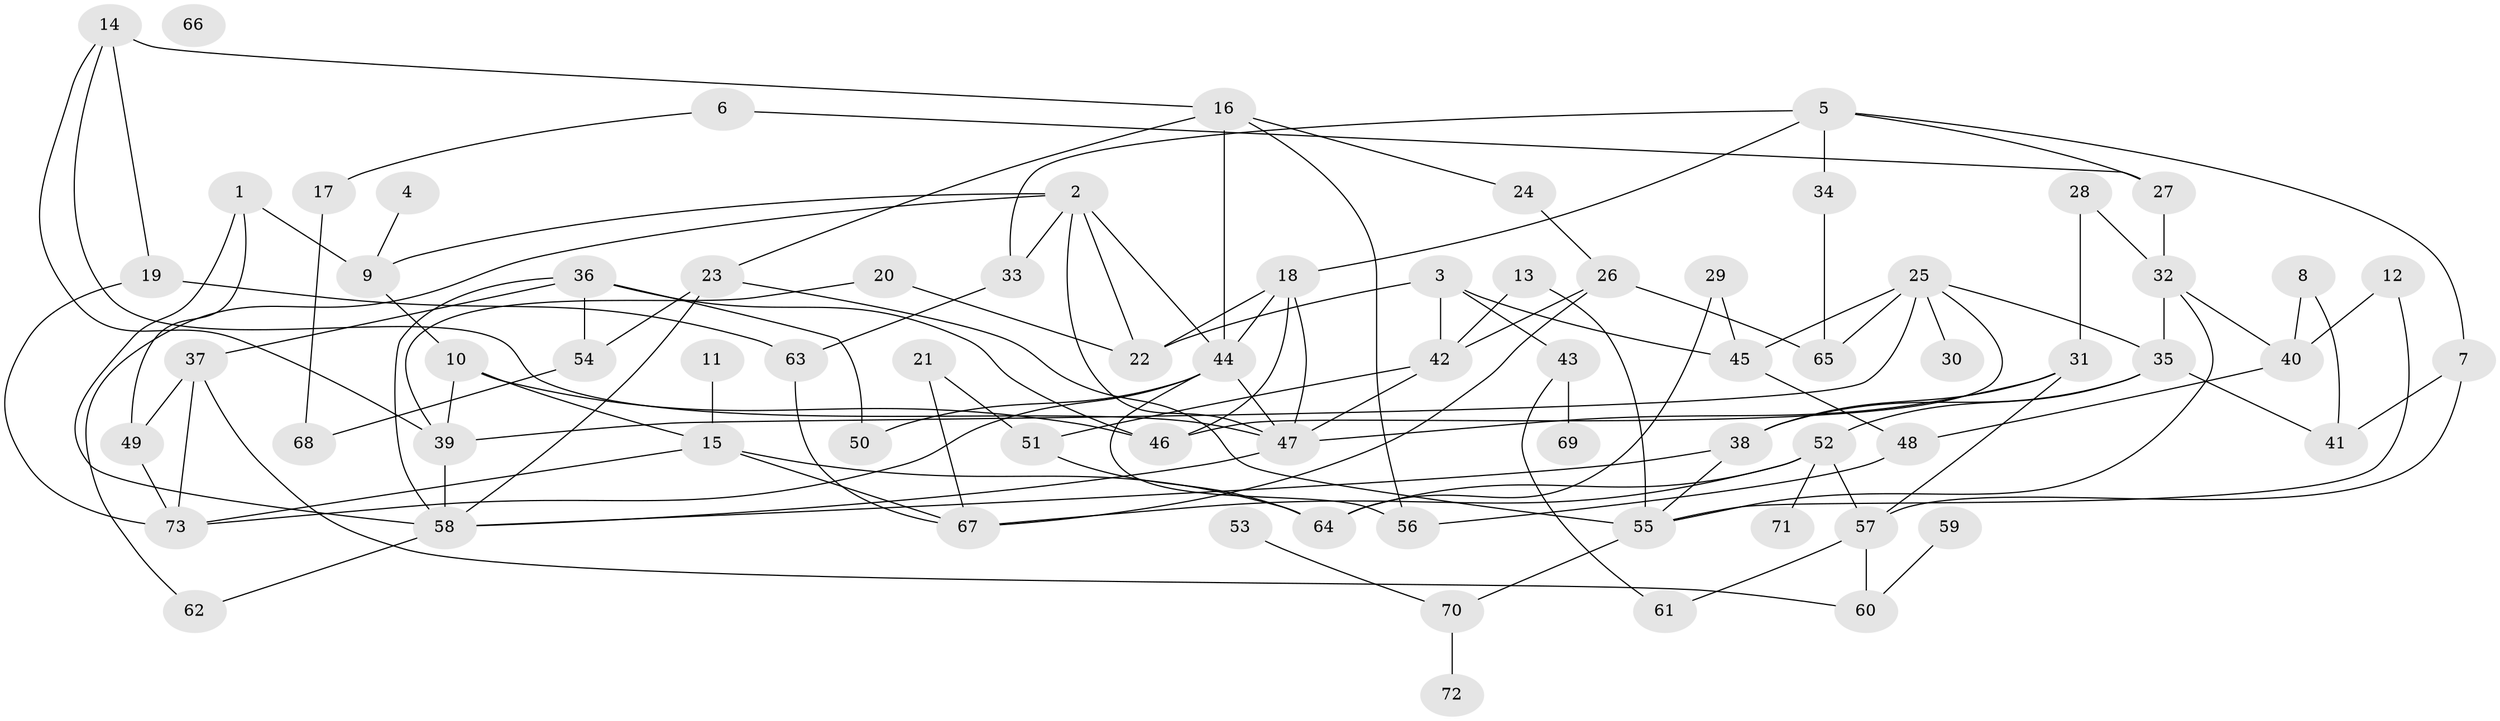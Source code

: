 // coarse degree distribution, {5: 0.10344827586206896, 1: 0.1724137931034483, 2: 0.20689655172413793, 8: 0.10344827586206896, 3: 0.034482758620689655, 4: 0.20689655172413793, 7: 0.06896551724137931, 6: 0.034482758620689655, 11: 0.034482758620689655, 0: 0.034482758620689655}
// Generated by graph-tools (version 1.1) at 2025/43/03/04/25 21:43:37]
// undirected, 73 vertices, 123 edges
graph export_dot {
graph [start="1"]
  node [color=gray90,style=filled];
  1;
  2;
  3;
  4;
  5;
  6;
  7;
  8;
  9;
  10;
  11;
  12;
  13;
  14;
  15;
  16;
  17;
  18;
  19;
  20;
  21;
  22;
  23;
  24;
  25;
  26;
  27;
  28;
  29;
  30;
  31;
  32;
  33;
  34;
  35;
  36;
  37;
  38;
  39;
  40;
  41;
  42;
  43;
  44;
  45;
  46;
  47;
  48;
  49;
  50;
  51;
  52;
  53;
  54;
  55;
  56;
  57;
  58;
  59;
  60;
  61;
  62;
  63;
  64;
  65;
  66;
  67;
  68;
  69;
  70;
  71;
  72;
  73;
  1 -- 9;
  1 -- 49;
  1 -- 58;
  2 -- 9;
  2 -- 22;
  2 -- 33;
  2 -- 44;
  2 -- 47;
  2 -- 62;
  3 -- 22;
  3 -- 42;
  3 -- 43;
  3 -- 45;
  4 -- 9;
  5 -- 7;
  5 -- 18;
  5 -- 27;
  5 -- 33;
  5 -- 34;
  6 -- 17;
  6 -- 27;
  7 -- 41;
  7 -- 57;
  8 -- 40;
  8 -- 41;
  9 -- 10;
  10 -- 15;
  10 -- 39;
  10 -- 46;
  11 -- 15;
  12 -- 40;
  12 -- 55;
  13 -- 42;
  13 -- 55;
  14 -- 16;
  14 -- 19;
  14 -- 39;
  14 -- 47;
  15 -- 64;
  15 -- 67;
  15 -- 73;
  16 -- 23;
  16 -- 24;
  16 -- 44;
  16 -- 56;
  17 -- 68;
  18 -- 22;
  18 -- 44;
  18 -- 46;
  18 -- 47;
  19 -- 63;
  19 -- 73;
  20 -- 22;
  20 -- 39;
  21 -- 51;
  21 -- 67;
  23 -- 54;
  23 -- 55;
  23 -- 58;
  24 -- 26;
  25 -- 30;
  25 -- 35;
  25 -- 39;
  25 -- 45;
  25 -- 46;
  25 -- 65;
  26 -- 42;
  26 -- 65;
  26 -- 67;
  27 -- 32;
  28 -- 31;
  28 -- 32;
  29 -- 45;
  29 -- 64;
  31 -- 38;
  31 -- 47;
  31 -- 57;
  32 -- 35;
  32 -- 40;
  32 -- 55;
  33 -- 63;
  34 -- 65;
  35 -- 38;
  35 -- 41;
  35 -- 52;
  36 -- 37;
  36 -- 46;
  36 -- 50;
  36 -- 54;
  36 -- 58;
  37 -- 49;
  37 -- 60;
  37 -- 73;
  38 -- 55;
  38 -- 58;
  39 -- 58;
  40 -- 48;
  42 -- 47;
  42 -- 51;
  43 -- 61;
  43 -- 69;
  44 -- 47;
  44 -- 50;
  44 -- 56;
  44 -- 73;
  45 -- 48;
  47 -- 58;
  48 -- 56;
  49 -- 73;
  51 -- 64;
  52 -- 57;
  52 -- 64;
  52 -- 67;
  52 -- 71;
  53 -- 70;
  54 -- 68;
  55 -- 70;
  57 -- 60;
  57 -- 61;
  58 -- 62;
  59 -- 60;
  63 -- 67;
  70 -- 72;
}
